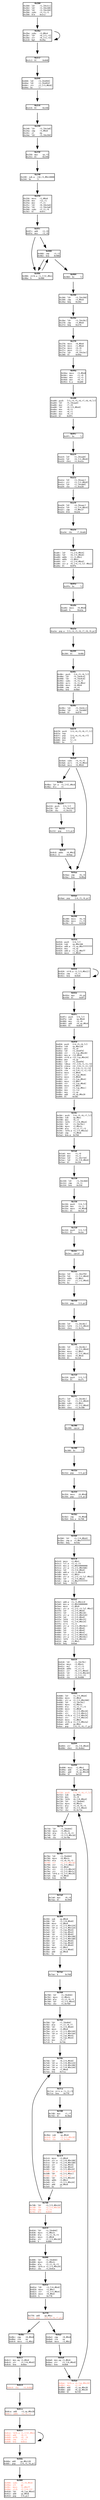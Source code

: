 digraph "" {

	2432 [
		label=<<font face="monospace" point-size="6">
		<table align="left" cellborder="0" cellpadding="0" cellspacing="0">
		<tr><td><b>0x980</b></td></tr>
			<tr><td align="left" balign="left">0x980: cmp    r3,r2</td></tr>
			<tr><td align="left" balign="left">0x982: bne    0x986</td></tr>
		</table>
		</font>>,
		shape=none,
		address=2432,
		block_size=4,
		insn_addrs="[2432, 2434]"
	];
	2432 -> { 2438, 2436 };


	2560 [
		label=<<font face="monospace" point-size="6">
		<table align="left" cellborder="0" cellpadding="0" cellspacing="0">
		<tr><td><b>0xa00</b></td></tr>
			<tr><td align="left" balign="left">0xa00: push   {r3,r4,r5,r6,r7,r8,r9,lr}</td></tr>
			<tr><td align="left" balign="left">0xa04: ldr    r5,[0xaa4]</td></tr>
			<tr><td align="left" balign="left">0xa06: mov    r7,r0</td></tr>
			<tr><td align="left" balign="left">0xa08: ldr    r0,[r5,#0x0]</td></tr>
			<tr><td align="left" balign="left">0xa0a: mov    r9,r2</td></tr>
			<tr><td align="left" balign="left">0xa0c: mov    r6,r1</td></tr>
			<tr><td align="left" balign="left">0xa0e: mov    r8,r3</td></tr>
			<tr><td align="left" balign="left">0xa10: bl     0x9fc</td></tr>
		</table>
		</font>>,
		shape=none,
		address=2560,
		block_size=20,
		insn_addrs="[2560, 2564, 2566, 2568, 2570, 2572, 2574, 2576]"
	];
	2560 -> { 2556 };


	2558 [
		label=<<font face="monospace" point-size="6">
		<table align="left" cellborder="0" cellpadding="0" cellspacing="0">
		<tr><td><b>0x9fe</b></td></tr>
			<tr><td align="left" balign="left">0x9fe: bx     lr</td></tr>
		</table>
		</font>>,
		shape=none,
		address=2558,
		block_size=2,
		insn_addrs="[2558]"
	];
	2558 -> { 2718 };


	2436 [
		label=<<font face="monospace" point-size="6">
		<table align="left" cellborder="0" cellpadding="0" cellspacing="0">
		<tr><td><b>0x984</b></td></tr>
			<tr><td align="left" balign="left">0x984: bx     lr</td></tr>
		</table>
		</font>>,
		shape=none,
		address=2436,
		block_size=2,
		insn_addrs="[2436]"
	];
	2436 -> { 614 };


	644 [
		label=<<font face="monospace" point-size="6">
		<table align="left" cellborder="0" cellpadding="0" cellspacing="0">
		<tr><td><b>0x284</b></td></tr>
			<tr><td align="left" balign="left">0x284: bl     0x98c</td></tr>
		</table>
		</font>>,
		shape=none,
		address=644,
		block_size=4,
		insn_addrs="[644]"
	];
	644 -> { 2444 };


	2438 [
		label=<<font face="monospace" point-size="6">
		<table align="left" cellborder="0" cellpadding="0" cellspacing="0">
		<tr><td><b>0x986</b></td></tr>
			<tr><td align="left" balign="left">0x986: strb.w r1,[r3],#0x1</td></tr>
			<tr><td align="left" balign="left">0x98a: b      0x980</td></tr>
		</table>
		</font>>,
		shape=none,
		address=2438,
		block_size=6,
		insn_addrs="[2438, 2442]"
	];
	2438 -> { 2432 };


	774 [
		label=<<font face="monospace" point-size="6">
		<table align="left" cellborder="0" cellpadding="0" cellspacing="0">
		<tr><td><b>0x306</b></td></tr>
			<tr><td align="left" balign="left">0x306: cpsie  i</td></tr>
		</table>
		</font>>,
		shape=none,
		address=774,
		block_size=2,
		insn_addrs="[774]"
	];
	774 -> { 776 };


	648 [
		label=<<font face="monospace" point-size="6">
		<table align="left" cellborder="0" cellpadding="0" cellspacing="0">
		<tr><td><b>0x288</b></td></tr>
			<tr><td align="left" balign="left">0x288: movs   r0,r4</td></tr>
			<tr><td align="left" balign="left">0x28a: movs   r1,r5</td></tr>
			<tr><td align="left" balign="left">0x28c: bl     0x916</td></tr>
		</table>
		</font>>,
		shape=none,
		address=648,
		block_size=8,
		insn_addrs="[648, 650, 652]"
	];
	648 -> { 2326 };


	776 [
		label=<<font face="monospace" point-size="6">
		<table align="left" cellborder="0" cellpadding="0" cellspacing="0">
		<tr><td><b>0x308</b></td></tr>
			<tr><td align="left" balign="left">0x308: bx     lr</td></tr>
		</table>
		</font>>,
		shape=none,
		address=776,
		block_size=2,
		insn_addrs="[776]"
	];
	776 -> { 798 };


	1672 [
		label=<<font face="monospace" point-size="6">
		<table align="left" cellborder="0" cellpadding="0" cellspacing="0">
		<tr><td><b>0x688</b></td></tr>
			<tr><td align="left" balign="left">0x688: ldr    r3,[r5,#0x0]</td></tr>
			<tr><td align="left" balign="left">0x68a: movs   r2,#0x4</td></tr>
			<tr><td align="left" balign="left">0x68c: str.w  r2,[r3,#0x500]</td></tr>
			<tr><td align="left" balign="left">0x690: ldr    r3,[0x70c]</td></tr>
			<tr><td align="left" balign="left">0x692: movs   r2,#0x2c</td></tr>
			<tr><td align="left" balign="left">0x694: mla    r3,r2,r7,r3</td></tr>
			<tr><td align="left" balign="left">0x698: movs   r2,#0x0</td></tr>
			<tr><td align="left" balign="left">0x69a: str    r2,[r3,#0x18]</td></tr>
			<tr><td align="left" balign="left">0x69c: str    r2,[r3,#0x1c]</td></tr>
			<tr><td align="left" balign="left">0x69e: strb.w r2,[r3,#0x29]</td></tr>
			<tr><td align="left" balign="left">0x6a2: str    r2,[r3,#0x14]</td></tr>
			<tr><td align="left" balign="left">0x6a4: movs   r2,#0x1</td></tr>
			<tr><td align="left" balign="left">0x6a6: strb.w r2,[r3,#0x2a]</td></tr>
			<tr><td align="left" balign="left">0x6aa: add    sp,#0xc</td></tr>
			<tr><td align="left" balign="left">0x6ac: pop    {r4,r5,r6,r7,pc}</td></tr>
		</table>
		</font>>,
		shape=none,
		address=1672,
		block_size=38,
		insn_addrs="[1672, 1674, 1676, 1680, 1682, 1684, 1688, 1690, 1692, 1694, 1698, 1700, 1702, 1706, 1708]"
	];
	1672 -> { 2196 };


	2054 [
		label=<<font face="monospace" point-size="6">
		<table align="left" cellborder="0" cellpadding="0" cellspacing="0">
		<tr><td><b>0x806</b></td></tr>
			<tr><td align="left" balign="left">0x806: ldr    r3,[0x844]</td></tr>
			<tr><td align="left" balign="left">0x808: movs   r2,#0x2c</td></tr>
			<tr><td align="left" balign="left">0x80a: mla    r3,r2,r6,r3</td></tr>
			<tr><td align="left" balign="left">0x80e: ldrb.w r3,[r3,#0x29]</td></tr>
			<tr><td align="left" balign="left">0x812: cbz    r3,0x81e</td></tr>
		</table>
		</font>>,
		shape=none,
		address=2054,
		block_size=14,
		insn_addrs="[2054, 2056, 2058, 2062, 2066]"
	];
	2054 -> { 2078 };


	2700 [
		label=<<font face="monospace" point-size="6">
		<table align="left" cellborder="0" cellpadding="0" cellspacing="0">
		<tr><td><b>0xa8c</b></td></tr>
			<tr><td align="left" balign="left">0xa8c: ldr    r3,[r4,#0x4]</td></tr>
			<tr><td align="left" balign="left">0xa8e: ldr    r0,[r5,#0x0]</td></tr>
			<tr><td align="left" balign="left">0xa90: adds   r2,r3,#0x1</td></tr>
			<tr><td align="left" balign="left">0xa92: adds   r3,#0x2</td></tr>
			<tr><td align="left" balign="left">0xa94: str    r2,[r4,#0x4]</td></tr>
			<tr><td align="left" balign="left">0xa96: str.w  r6,[r4,r3,lsl #0x2]</td></tr>
			<tr><td align="left" balign="left">0xa9a: bl     0x9fe</td></tr>
		</table>
		</font>>,
		shape=none,
		address=2700,
		block_size=18,
		insn_addrs="[2700, 2702, 2704, 2706, 2708, 2710, 2714]"
	];
	2700 -> { 2558 };


	2444 [
		label=<<font face="monospace" point-size="6">
		<table align="left" cellborder="0" cellpadding="0" cellspacing="0">
		<tr><td><b>0x98c</b></td></tr>
			<tr><td align="left" balign="left">0x98c: push   {r4,r5,r6,lr}</td></tr>
			<tr><td align="left" balign="left">0x98e: ldr    r5,[0x9c4]</td></tr>
			<tr><td align="left" balign="left">0x990: ldr    r4,[0x9c8]</td></tr>
			<tr><td align="left" balign="left">0x992: subs   r4,r4,r5</td></tr>
			<tr><td align="left" balign="left">0x994: asrs   r4,r4,#0x2</td></tr>
			<tr><td align="left" balign="left">0x996: movs   r6,#0x0</td></tr>
			<tr><td align="left" balign="left">0x998: cmp    r6,r4</td></tr>
			<tr><td align="left" balign="left">0x99a: bne    0x9b0</td></tr>
		</table>
		</font>>,
		shape=none,
		address=2444,
		block_size=16,
		insn_addrs="[2444, 2446, 2448, 2450, 2452, 2454, 2456, 2458]"
	];
	2444 -> { 2460 };


	1420 [
		label=<<font face="monospace" point-size="6">
		<table align="left" cellborder="0" cellpadding="0" cellspacing="0">
		<tr><td><b>0x58c</b></td></tr>
			<tr><td align="left" balign="left">0x58c: push   {r4,r5,r6,r7,lr}</td></tr>
			<tr><td align="left" balign="left">0x58e: sub    sp,#0xc</td></tr>
			<tr><td align="left" balign="left">0x590: mov    r6,r2</td></tr>
			<tr><td align="left" balign="left">0x592: ldrb   r7,[r0,#0x4]</td></tr>
			<tr><td align="left" balign="left">0x594: ldr    r3,[0x70c]</td></tr>
			<tr><td align="left" balign="left">0x596: movs   r2,#0x2c</td></tr>
			<tr><td align="left" balign="left">0x598: mla    r3,r2,r7,r3</td></tr>
			<tr><td align="left" balign="left">0x59c: ldrb.w r3,[r3,#0x2a]</td></tr>
			<tr><td align="left" balign="left">0x5a0: cmp    r3,#0x0</td></tr>
			<tr><td align="left" balign="left">0x5a2: bne.w  0x704</td></tr>
		</table>
		</font>>,
		shape=none,
		address=1420,
		block_size=26,
		insn_addrs="[1420, 1422, 1424, 1426, 1428, 1430, 1432, 1436, 1440, 1442]"
	];
	1420 -> { 1446 };


	1934 [
		label=<<font face="monospace" point-size="6">
		<table align="left" cellborder="0" cellpadding="0" cellspacing="0">
		<tr><td><b>0x78e</b></td></tr>
			<tr><td align="left" balign="left">0x78e: ldr    r3,[0x844]</td></tr>
			<tr><td align="left" balign="left">0x790: movs   r0,#0x2c</td></tr>
			<tr><td align="left" balign="left">0x792: mla    r3,r0,r6,r3</td></tr>
			<tr><td align="left" balign="left"><font color="tomato">0x796: str    r2,[r3,#0x18]</font></td></tr>
			<tr><td align="left" balign="left">0x798: str    r1,[r3,#0xc]</td></tr>
			<tr><td align="left" balign="left">0x79a: movs   r2,#0x0</td></tr>
			<tr><td align="left" balign="left">0x79c: str    r2,[r3,#0x24]</td></tr>
			<tr><td align="left" balign="left">0x79e: str    r2,[r3,#0x1c]</td></tr>
			<tr><td align="left" balign="left">0x7a0: ldrb.w r3,[r3,#0x29]</td></tr>
			<tr><td align="left" balign="left">0x7a4: cmp    r3,#0x0</td></tr>
			<tr><td align="left" balign="left">0x7a6: bne    0x760</td></tr>
		</table>
		</font>>,
		shape=none,
		address=1934,
		block_size=26,
		insn_addrs="[1934, 1936, 1938, 1942, 1944, 1946, 1948, 1950, 1952, 1956, 1958]"
	];
	1934 -> { 1960 };


	784 [
		label=<<font face="monospace" point-size="6">
		<table align="left" cellborder="0" cellpadding="0" cellspacing="0">
		<tr><td><b>0x310</b></td></tr>
			<tr><td align="left" balign="left">0x310: push   {r3,lr}</td></tr>
			<tr><td align="left" balign="left">0x312: bl     0x2ec</td></tr>
		</table>
		</font>>,
		shape=none,
		address=784,
		block_size=6,
		insn_addrs="[784, 786]"
	];
	784 -> { 748 };


	2312 [
		label=<<font face="monospace" point-size="6">
		<table align="left" cellborder="0" cellpadding="0" cellspacing="0">
		<tr><td><b>0x908</b></td></tr>
			<tr><td align="left" balign="left"><font color="tomato">0x908: subs   r3,r0,#0x0</font></td></tr>
			<tr><td align="left" balign="left"><font color="tomato">0x90a: itt    ge</font></td></tr>
			<tr><td align="left" balign="left"><font color="tomato">0x90c: movs   r2,#0xff</font></td></tr>
			<tr><td align="left" balign="left"><font color="tomato">0x90e: strb   r2,[r4,r3]</font></td></tr>
			<tr><td align="left" balign="left">0x910: ldr    r0,[sp,#0x4]</td></tr>
			<tr><td align="left" balign="left">0x912: add    sp,#0x8</td></tr>
			<tr><td align="left" balign="left">0x914: pop    {r4,pc}</td></tr>
		</table>
		</font>>,
		shape=none,
		address=2312,
		block_size=14,
		insn_addrs="[2312, 2314, 2316, 2318, 2320, 2322, 2324]"
	];



	2580 [
		label=<<font face="monospace" point-size="6">
		<table align="left" cellborder="0" cellpadding="0" cellspacing="0">
		<tr><td><b>0xa14</b></td></tr>
			<tr><td align="left" balign="left">0xa14: ldr    r2,[0xaa8]</td></tr>
			<tr><td align="left" balign="left">0xa16: ldr    r4,[r2,#0x0]</td></tr>
			<tr><td align="left" balign="left">0xa18: cbnz   r4,0xa2a</td></tr>
		</table>
		</font>>,
		shape=none,
		address=2580,
		block_size=6,
		insn_addrs="[2580, 2582, 2584]"
	];
	2580 -> { 2586 };


	2196 [
		label=<<font face="monospace" point-size="6">
		<table align="left" cellborder="0" cellpadding="0" cellspacing="0">
		<tr><td><b>0x894</b></td></tr>
			<tr><td align="left" balign="left">0x894: str    r0,[r6,#0x0]</td></tr>
			<tr><td align="left" balign="left">0x896: cbnz   r0,0x8e2</td></tr>
		</table>
		</font>>,
		shape=none,
		address=2196,
		block_size=4,
		insn_addrs="[2196, 2198]"
	];
	2196 -> { 2200 };


	2326 [
		label=<<font face="monospace" point-size="6">
		<table align="left" cellborder="0" cellpadding="0" cellspacing="0">
		<tr><td><b>0x916</b></td></tr>
			<tr><td align="left" balign="left">0x916: push   {r4,lr}</td></tr>
			<tr><td align="left" balign="left">0x918: sub    sp,#0x100</td></tr>
			<tr><td align="left" balign="left">0x91a: add.w  r3,sp,#0xffffffff</td></tr>
			<tr><td align="left" balign="left">0x91e: mov    r4,sp</td></tr>
			<tr><td align="left" balign="left">0x920: add.w  r1,sp,#0xff</td></tr>
			<tr><td align="left" balign="left">0x924: movs   r2,#0x0</td></tr>
		</table>
		</font>>,
		shape=none,
		address=2326,
		block_size=16,
		insn_addrs="[2326, 2328, 2330, 2334, 2336, 2340]"
	];
	2326 -> { 2342 };


	790 [
		label=<<font face="monospace" point-size="6">
		<table align="left" cellborder="0" cellpadding="0" cellspacing="0">
		<tr><td><b>0x316</b></td></tr>
			<tr><td align="left" balign="left">0x316: pop    {r3,pc}</td></tr>
		</table>
		</font>>,
		shape=none,
		address=790,
		block_size=2,
		insn_addrs="[790]"
	];
	790 -> { 832 };


	792 [
		label=<<font face="monospace" point-size="6">
		<table align="left" cellborder="0" cellpadding="0" cellspacing="0">
		<tr><td><b>0x318</b></td></tr>
			<tr><td align="left" balign="left">0x318: push   {r3,lr}</td></tr>
			<tr><td align="left" balign="left">0x31a: bl     0x2fc</td></tr>
		</table>
		</font>>,
		shape=none,
		address=792,
		block_size=6,
		insn_addrs="[792, 794]"
	];
	792 -> { 764 };


	1560 [
		label=<<font face="monospace" point-size="6">
		<table align="left" cellborder="0" cellpadding="0" cellspacing="0">
		<tr><td><b>0x618</b></td></tr>
			<tr><td align="left" balign="left">0x618: ldr    r2,[0x70c]</td></tr>
			<tr><td align="left" balign="left">0x61a: movs   r3,#0x2c</td></tr>
			<tr><td align="left" balign="left">0x61c: mul    r3,r7,r3</td></tr>
			<tr><td align="left" balign="left">0x620: adds   r1,r2,r3</td></tr>
			<tr><td align="left" balign="left">0x622: str    r6,[r1,#0x4]</td></tr>
			<tr><td align="left" balign="left">0x624: ldr    r1,[r4,#0x10]</td></tr>
			<tr><td align="left" balign="left">0x626: str    r1,[r2,r3]</td></tr>
			<tr><td align="left" balign="left">0x628: cbz    r6,0x688</td></tr>
		</table>
		</font>>,
		shape=none,
		address=1560,
		block_size=18,
		insn_addrs="[1560, 1562, 1564, 1568, 1570, 1572, 1574, 1576]"
	];
	1560 -> { 1672 };


	2586 [
		label=<<font face="monospace" point-size="6">
		<table align="left" cellborder="0" cellpadding="0" cellspacing="0">
		<tr><td><b>0xa1a</b></td></tr>
			<tr><td align="left" balign="left">0xa1a: ldr    r3,[0xaac]</td></tr>
			<tr><td align="left" balign="left">0xa1c: str    r3,[r2,#0x0]</td></tr>
			<tr><td align="left" balign="left">0xa1e: ldr    r2,[0xab0]</td></tr>
			<tr><td align="left" balign="left">0xa20: cbz    r2,0xa28</td></tr>
		</table>
		</font>>,
		shape=none,
		address=2586,
		block_size=8,
		insn_addrs="[2586, 2588, 2590, 2592]"
	];
	2586 -> { 2600 };


	2200 [
		label=<<font face="monospace" point-size="6">
		<table align="left" cellborder="0" cellpadding="0" cellspacing="0">
		<tr><td><b>0x898</b></td></tr>
			<tr><td align="left" balign="left">0x898: movs   r2,#0x1</td></tr>
			<tr><td align="left" balign="left">0x89a: add    r1,sp,#0x28</td></tr>
			<tr><td align="left" balign="left">0x89c: add    r0,sp,#0x20</td></tr>
			<tr><td align="left" balign="left">0x89e: bl     0x720</td></tr>
		</table>
		</font>>,
		shape=none,
		address=2200,
		block_size=10,
		insn_addrs="[2200, 2202, 2204, 2206]"
	];
	2200 -> { 1824 };


	2460 [
		label=<<font face="monospace" point-size="6">
		<table align="left" cellborder="0" cellpadding="0" cellspacing="0">
		<tr><td><b>0x99c</b></td></tr>
			<tr><td align="left" balign="left">0x99c: ldr    r5,[0x9cc]</td></tr>
			<tr><td align="left" balign="left">0x99e: ldr    r4,[0x9d0]</td></tr>
			<tr><td align="left" balign="left">0x9a0: bl     0xb78</td></tr>
		</table>
		</font>>,
		shape=none,
		address=2460,
		block_size=8,
		insn_addrs="[2460, 2462, 2464]"
	];
	2460 -> { 2936 };


	916 [
		label=<<font face="monospace" point-size="6">
		<table align="left" cellborder="0" cellpadding="0" cellspacing="0">
		<tr><td><b>0x394</b></td></tr>
			<tr><td align="left" balign="left">0x394: sub    sp,#0x8</td></tr>
			<tr><td align="left" balign="left">0x396: ldr    r3,[r0,#0x0]</td></tr>
			<tr><td align="left" balign="left">0x398: movs   r2,#0x0</td></tr>
			<tr><td align="left" balign="left">0x39a: str.w  r2,[r3,#0x124]</td></tr>
			<tr><td align="left" balign="left">0x39e: ldr.w  r3,[r3,#0x124]</td></tr>
			<tr><td align="left" balign="left">0x3a2: str    r3,[sp,#0x4]</td></tr>
			<tr><td align="left" balign="left">0x3a4: ldr    r3,[sp,#0x4]</td></tr>
			<tr><td align="left" balign="left">0x3a6: ldr    r3,[r0,#0x0]</td></tr>
			<tr><td align="left" balign="left">0x3a8: str.w  r2,[r3,#0x108]</td></tr>
			<tr><td align="left" balign="left">0x3ac: ldr.w  r3,[r3,#0x108]</td></tr>
			<tr><td align="left" balign="left">0x3b0: str    r3,[sp,#0x0]</td></tr>
			<tr><td align="left" balign="left">0x3b2: ldr    r3,[sp,#0x0]</td></tr>
			<tr><td align="left" balign="left">0x3b4: ldr    r3,[r0,#0x0]</td></tr>
			<tr><td align="left" balign="left">0x3b6: movs   r2,#0x1</td></tr>
			<tr><td align="left" balign="left">0x3b8: str    r2,[r3,#0x0]</td></tr>
			<tr><td align="left" balign="left">0x3ba: add    sp,#0x8</td></tr>
			<tr><td align="left" balign="left">0x3bc: bx     lr</td></tr>
		</table>
		</font>>,
		shape=none,
		address=916,
		block_size=42,
		insn_addrs="[916, 918, 920, 922, 926, 930, 932, 934, 936, 940, 944, 946, 948, 950, 952, 954, 956]"
	];
	916 -> { 1966 };


	2718 [
		label=<<font face="monospace" point-size="6">
		<table align="left" cellborder="0" cellpadding="0" cellspacing="0">
		<tr><td><b>0xa9e</b></td></tr>
			<tr><td align="left" balign="left">0xa9e: movs   r0,#0x0</td></tr>
			<tr><td align="left" balign="left">0xaa0: b      0xa3a</td></tr>
		</table>
		</font>>,
		shape=none,
		address=2718,
		block_size=4,
		insn_addrs="[2718, 2720]"
	];
	2718 -> { 2618 };


	798 [
		label=<<font face="monospace" point-size="6">
		<table align="left" cellborder="0" cellpadding="0" cellspacing="0">
		<tr><td><b>0x31e</b></td></tr>
			<tr><td align="left" balign="left">0x31e: pop    {r3,pc}</td></tr>
		</table>
		</font>>,
		shape=none,
		address=798,
		block_size=2,
		insn_addrs="[798]"
	];
	798 -> { 852 };


	1824 [
		label=<<font face="monospace" point-size="6">
		<table align="left" cellborder="0" cellpadding="0" cellspacing="0">
		<tr><td><b>0x720</b></td></tr>
			<tr><td align="left" balign="left"><font color="tomato">0x720: push   {r4,r5,r6,r7,lr}</font></td></tr>
			<tr><td align="left" balign="left">0x722: sub    sp,#0xc</td></tr>
			<tr><td align="left" balign="left">0x724: mov    r4,r0</td></tr>
			<tr><td align="left" balign="left">0x726: ldrb   r6,[r0,#0x4]</td></tr>
			<tr><td align="left" balign="left">0x728: ldr    r3,[0x844]</td></tr>
			<tr><td align="left" balign="left">0x72a: movs   r0,#0x2c</td></tr>
			<tr><td align="left" balign="left">0x72c: mla    r3,r0,r6,r3</td></tr>
			<tr><td align="left" balign="left">0x730: ldr    r0,[r3,#0x4]</td></tr>
			<tr><td align="left" balign="left">0x732: cbz    r0,0x73e</td></tr>
		</table>
		</font>>,
		shape=none,
		address=1824,
		block_size=20,
		insn_addrs="[1824, 1826, 1828, 1830, 1832, 1834, 1836, 1840, 1842]"
	];
	1824 -> { 1854 };


	2078 [
		label=<<font face="monospace" point-size="6">
		<table align="left" cellborder="0" cellpadding="0" cellspacing="0">
		<tr><td><b>0x81e</b></td></tr>
			<tr><td align="left" balign="left">0x81e: ldr    r3,[r4,#0x0]</td></tr>
			<tr><td align="left" balign="left">0x820: movs   r2,#0x1</td></tr>
			<tr><td align="left" balign="left">0x822: str    r2,[r3,#0x4]</td></tr>
			<tr><td align="left" balign="left">0x824: movs   r0,#0x0</td></tr>
			<tr><td align="left" balign="left">0x826: b      0x778</td></tr>
		</table>
		</font>>,
		shape=none,
		address=2078,
		block_size=10,
		insn_addrs="[2078, 2080, 2082, 2084, 2086]"
	];
	2078 -> { 1912 };


	2210 [
		label=<<font face="monospace" point-size="6">
		<table align="left" cellborder="0" cellpadding="0" cellspacing="0">
		<tr><td><b>0x8a2</b></td></tr>
			<tr><td align="left" balign="left">0x8a2: cmp    r0,#0x0</td></tr>
			<tr><td align="left" balign="left">0x8a4: ite    ne</td></tr>
			<tr><td align="left" balign="left">0x8a6: movs   r3,#0x1</td></tr>
		</table>
		</font>>,
		shape=none,
		address=2210,
		block_size=6,
		insn_addrs="[2210, 2212, 2214]"
	];
	2210 -> { 2216 };


	2468 [
		label=<<font face="monospace" point-size="6">
		<table align="left" cellborder="0" cellpadding="0" cellspacing="0">
		<tr><td><b>0x9a4</b></td></tr>
			<tr><td align="left" balign="left">0x9a4: subs   r4,r4,r5</td></tr>
			<tr><td align="left" balign="left">0x9a6: asrs   r4,r4,#0x2</td></tr>
			<tr><td align="left" balign="left">0x9a8: movs   r6,#0x0</td></tr>
		</table>
		</font>>,
		shape=none,
		address=2468,
		block_size=6,
		insn_addrs="[2468, 2470, 2472]"
	];
	2468 -> { 2490, 2474 };


	548 [
		label=<<font face="monospace" point-size="6">
		<table align="left" cellborder="0" cellpadding="0" cellspacing="0">
		<tr><td><b>0x224</b></td></tr>
			<tr><td align="left" balign="left">0x224: push   {r3,lr}</td></tr>
			<tr><td align="left" balign="left">0x226: ldr    r3,[0x234]</td></tr>
			<tr><td align="left" balign="left">0x228: cbz    r3,0x232</td></tr>
		</table>
		</font>>,
		shape=none,
		address=548,
		block_size=6,
		insn_addrs="[548, 550, 552]"
	];
	548 -> { 562 };


	2342 [
		label=<<font face="monospace" point-size="6">
		<table align="left" cellborder="0" cellpadding="0" cellspacing="0">
		<tr><td><b>0x926</b></td></tr>
			<tr><td align="left" balign="left">0x926: strb.w r2,[r3,#0x1]!</td></tr>
			<tr><td align="left" balign="left">0x92a: cmp    r3,r1</td></tr>
			<tr><td align="left" balign="left">0x92c: bne    0x926</td></tr>
		</table>
		</font>>,
		shape=none,
		address=2342,
		block_size=8,
		insn_addrs="[2342, 2346, 2348]"
	];
	2342 -> { 2342, 2350 };


	1446 [
		label=<<font face="monospace" point-size="6">
		<table align="left" cellborder="0" cellpadding="0" cellspacing="0">
		<tr><td><b>0x5a6</b></td></tr>
			<tr><td align="left" balign="left">0x5a6: mov    r5,r0</td></tr>
			<tr><td align="left" balign="left">0x5a8: mov    r4,r1</td></tr>
			<tr><td align="left" balign="left">0x5aa: ldr    r1,[0x710]</td></tr>
			<tr><td align="left" balign="left">0x5ac: ldr    r0,[r0,#0x0]</td></tr>
			<tr><td align="left" balign="left">0x5ae: bl     0x330</td></tr>
		</table>
		</font>>,
		shape=none,
		address=1446,
		block_size=12,
		insn_addrs="[1446, 1448, 1450, 1452, 1454]"
	];
	1446 -> { 816 };


	2600 [
		label=<<font face="monospace" point-size="6">
		<table align="left" cellborder="0" cellpadding="0" cellspacing="0">
		<tr><td><b>0xa28</b></td></tr>
			<tr><td align="left" balign="left">0xa28: ldr    r4,[0xaac]</td></tr>
			<tr><td align="left" balign="left">0xa2a: ldr    r3,[r4,#0x4]</td></tr>
			<tr><td align="left" balign="left">0xa2c: cmp    r3,#0x1f</td></tr>
			<tr><td align="left" balign="left">0xa2e: ble    0xa3e</td></tr>
		</table>
		</font>>,
		shape=none,
		address=2600,
		block_size=8,
		insn_addrs="[2600, 2602, 2604, 2606]"
	];
	2600 -> { 2622 };


	1960 [
		label=<<font face="monospace" point-size="6">
		<table align="left" cellborder="0" cellpadding="0" cellspacing="0">
		<tr><td><b>0x7a8</b></td></tr>
			<tr><td align="left" balign="left">0x7a8: mov    r0,r4</td></tr>
			<tr><td align="left" balign="left">0x7aa: bl     0x394</td></tr>
		</table>
		</font>>,
		shape=none,
		address=1960,
		block_size=6,
		insn_addrs="[1960, 1962]"
	];
	1960 -> { 916 };


	2474 [
		label=<<font face="monospace" point-size="6">
		<table align="left" cellborder="0" cellpadding="0" cellspacing="0">
		<tr><td><b>0x9aa</b></td></tr>
			<tr><td align="left" balign="left">0x9aa: cmp    r6,r4</td></tr>
			<tr><td align="left" balign="left">0x9ac: bne    0x9ba</td></tr>
		</table>
		</font>>,
		shape=none,
		address=2474,
		block_size=4,
		insn_addrs="[2474, 2476]"
	];
	2474 -> { 2478 };


	2216 [
		label=<<font face="monospace" point-size="6">
		<table align="left" cellborder="0" cellpadding="0" cellspacing="0">
		<tr><td><b>0x8a8</b></td></tr>
			<tr><td align="left" balign="left">0x8a8: mov.eq r3,#0x0</td></tr>
			<tr><td align="left" balign="left">0x8aa: str    r3,[r6,#0x0]</td></tr>
			<tr><td align="left" balign="left">0x8ac: bne    0x8e8</td></tr>
		</table>
		</font>>,
		shape=none,
		address=2216,
		block_size=6,
		insn_addrs="[2216, 2218, 2220]"
	];
	2216 -> { 2222 };


	2478 [
		label=<<font face="monospace" point-size="6">
		<table align="left" cellborder="0" cellpadding="0" cellspacing="0">
		<tr><td><b>0x9ae</b></td></tr>
			<tr><td align="left" balign="left">0x9ae: pop    {r4,r5,r6,pc}</td></tr>
		</table>
		</font>>,
		shape=none,
		address=2478,
		block_size=2,
		insn_addrs="[2478]"
	];
	2478 -> { 648 };


	2350 [
		label=<<font face="monospace" point-size="6">
		<table align="left" cellborder="0" cellpadding="0" cellspacing="0">
		<tr><td><b>0x92e</b></td></tr>
			<tr><td align="left" balign="left">0x92e: mov    r0,sp</td></tr>
			<tr><td align="left" balign="left">0x930: bl     0x8fc</td></tr>
		</table>
		</font>>,
		shape=none,
		address=2350,
		block_size=6,
		insn_addrs="[2350, 2352]"
	];
	2350 -> { 2300 };


	688 [
		label=<<font face="monospace" point-size="6">
		<table align="left" cellborder="0" cellpadding="0" cellspacing="0">
		<tr><td><b>0x2b0</b></td></tr>
			<tr><td align="left" balign="left">0x2b0: ldr    r1,[0x2cc]</td></tr>
			<tr><td align="left" balign="left">0x2b2: ldr    r2,[0x2d0]</td></tr>
			<tr><td align="left" balign="left">0x2b4: ldr    r3,[0x2d4]</td></tr>
			<tr><td align="left" balign="left">0x2b6: subs   r3,r3,r2</td></tr>
			<tr><td align="left" balign="left">0x2b8: ble    0x2c2</td></tr>
		</table>
		</font>>,
		shape=none,
		address=688,
		block_size=10,
		insn_addrs="[688, 690, 692, 694, 696]"
	];
	688 -> { 698 };


	816 [
		label=<<font face="monospace" point-size="6">
		<table align="left" cellborder="0" cellpadding="0" cellspacing="0">
		<tr><td><b>0x330</b></td></tr>
			<tr><td align="left" balign="left">0x330: ldr    r3,[0x368]</td></tr>
			<tr><td align="left" balign="left">0x332: cmp    r0,r3</td></tr>
			<tr><td align="left" balign="left">0x334: bne    0x358</td></tr>
		</table>
		</font>>,
		shape=none,
		address=816,
		block_size=6,
		insn_addrs="[816, 818, 820]"
	];
	816 -> { 822 };


	562 [
		label=<<font face="monospace" point-size="6">
		<table align="left" cellborder="0" cellpadding="0" cellspacing="0">
		<tr><td><b>0x232</b></td></tr>
			<tr><td align="left" balign="left">0x232: pop    {r3,pc}</td></tr>
		</table>
		</font>>,
		shape=none,
		address=562,
		block_size=2,
		insn_addrs="[562]"
	];
	562 -> { 2496 };


	1458 [
		label=<<font face="monospace" point-size="6">
		<table align="left" cellborder="0" cellpadding="0" cellspacing="0">
		<tr><td><b>0x5b2</b></td></tr>
			<tr><td align="left" balign="left">0x5b2: cmp    r0,#0x0</td></tr>
			<tr><td align="left" balign="left">0x5b4: bne.w  0x708</td></tr>
		</table>
		</font>>,
		shape=none,
		address=1458,
		block_size=6,
		insn_addrs="[1458, 1460]"
	];
	1458 -> { 1464 };


	1966 [
		label=<<font face="monospace" point-size="6">
		<table align="left" cellborder="0" cellpadding="0" cellspacing="0">
		<tr><td><b>0x7ae</b></td></tr>
			<tr><td align="left" balign="left">0x7ae: b      0x760</td></tr>
		</table>
		</font>>,
		shape=none,
		address=1966,
		block_size=2,
		insn_addrs="[1966]"
	];
	1966 -> { 1888 };


	1968 [
		label=<<font face="monospace" point-size="6">
		<table align="left" cellborder="0" cellpadding="0" cellspacing="0">
		<tr><td><b>0x7b0</b></td></tr>
			<tr><td align="left" balign="left">0x7b0: ldr    r7,[0x844]</td></tr>
			<tr><td align="left" balign="left">0x7b2: mla    r7,r2,r6,r7</td></tr>
			<tr><td align="left" balign="left">0x7b6: ldr    r3,[r4,#0x0]</td></tr>
			<tr><td align="left" balign="left">0x7b8: movs   r2,#0x0</td></tr>
			<tr><td align="left" balign="left">0x7ba: str.w  r2,[r3,#0x144]</td></tr>
			<tr><td align="left" balign="left">0x7be: ldr.w  r3,[r3,#0x144]</td></tr>
			<tr><td align="left" balign="left">0x7c2: str    r3,[sp,#0x4]</td></tr>
			<tr><td align="left" balign="left">0x7c4: ldr    r3,[sp,#0x4]</td></tr>
			<tr><td align="left" balign="left">0x7c6: mov    r5,r7</td></tr>
			<tr><td align="left" balign="left">0x7c8: b      0x7de</td></tr>
		</table>
		</font>>,
		shape=none,
		address=1968,
		block_size=26,
		insn_addrs="[1968, 1970, 1974, 1976, 1978, 1982, 1986, 1988, 1990, 1992]"
	];
	1968 -> { 2014 };


	822 [
		label=<<font face="monospace" point-size="6">
		<table align="left" cellborder="0" cellpadding="0" cellspacing="0">
		<tr><td><b>0x336</b></td></tr>
			<tr><td align="left" balign="left">0x336: push   {r4,lr}</td></tr>
			<tr><td align="left" balign="left">0x338: mov    r4,r1</td></tr>
			<tr><td align="left" balign="left">0x33a: movs   r0,#0x0</td></tr>
			<tr><td align="left" balign="left">0x33c: bl     0x310</td></tr>
		</table>
		</font>>,
		shape=none,
		address=822,
		block_size=10,
		insn_addrs="[822, 824, 826, 828]"
	];
	822 -> { 784 };


	2100 [
		label=<<font face="monospace" point-size="6">
		<table align="left" cellborder="0" cellpadding="0" cellspacing="0">
		<tr><td><b>0x834</b></td></tr>
			<tr><td align="left" balign="left">0x834: ldr    r3,[0x844]</td></tr>
			<tr><td align="left" balign="left">0x836: movs   r2,#0x2c</td></tr>
			<tr><td align="left" balign="left">0x838: mla    r3,r2,r6,r3</td></tr>
			<tr><td align="left" balign="left">0x83c: movs   r2,#0x0</td></tr>
			<tr><td align="left" balign="left">0x83e: str    r2,[r3,#0x18]</td></tr>
			<tr><td align="left" balign="left">0x840: b      0x806</td></tr>
		</table>
		</font>>,
		shape=none,
		address=2100,
		block_size=14,
		insn_addrs="[2100, 2102, 2104, 2108, 2110, 2112]"
	];
	2100 -> { 2054 };


	1464 [
		label=<<font face="monospace" point-size="6">
		<table align="left" cellborder="0" cellpadding="0" cellspacing="0">
		<tr><td><b>0x5b8</b></td></tr>
			<tr><td align="left" balign="left">0x5b8: ldr    r3,[r4,#0x0]</td></tr>
			<tr><td align="left" balign="left">0x5ba: cmp.w  r3,#0xffffffff</td></tr>
			<tr><td align="left" balign="left">0x5be: beq    0x5da</td></tr>
		</table>
		</font>>,
		shape=none,
		address=1464,
		block_size=8,
		insn_addrs="[1464, 1466, 1470]"
	];
	1464 -> { 1472 };


	2222 [
		label=<<font face="monospace" point-size="6">
		<table align="left" cellborder="0" cellpadding="0" cellspacing="0">
		<tr><td><b>0x8ae</b></td></tr>
			<tr><td align="left" balign="left"><font color="tomato">0x8ae: ldrb.w r4,[sp,#0x28]</font></td></tr>
			<tr><td align="left" balign="left"><font color="tomato">0x8b2: mov    r2,r4</font></td></tr>
			<tr><td align="left" balign="left">0x8b4: add    r1,sp,#0x28</td></tr>
			<tr><td align="left" balign="left">0x8b6: add    r0,sp,#0x20</td></tr>
			<tr><td align="left" balign="left">0x8b8: bl     0x720</td></tr>
		</table>
		</font>>,
		shape=none,
		address=2222,
		block_size=14,
		insn_addrs="[2222, 2226, 2228, 2230, 2232]"
	];
	2222 -> { 1824 };


	2490 [
		label=<<font face="monospace" point-size="6">
		<table align="left" cellborder="0" cellpadding="0" cellspacing="0">
		<tr><td><b>0x9ba</b></td></tr>
			<tr><td align="left" balign="left">0x9ba: ldr.w  r3,[r5],#0x4</td></tr>
			<tr><td align="left" balign="left">0x9be: blx    r3</td></tr>
		</table>
		</font>>,
		shape=none,
		address=2490,
		block_size=6,
		insn_addrs="[2490, 2494]"
	];
	2490 -> { 548 };


	2618 [
		label=<<font face="monospace" point-size="6">
		<table align="left" cellborder="0" cellpadding="0" cellspacing="0">
		<tr><td><b>0xa3a</b></td></tr>
			<tr><td align="left" balign="left">0xa3a: pop.w  {r3,r4,r5,r6,r7,r8,r9,pc}</td></tr>
		</table>
		</font>>,
		shape=none,
		address=2618,
		block_size=4,
		insn_addrs="[2618]"
	];
	2618 -> { 644 };


	698 [
		label=<<font face="monospace" point-size="6">
		<table align="left" cellborder="0" cellpadding="0" cellspacing="0">
		<tr><td><b>0x2ba</b></td></tr>
			<tr><td align="left" balign="left">0x2ba: subs   r3,#0x4</td></tr>
			<tr><td align="left" balign="left">0x2bc: ldr    r0,[r1,r3]</td></tr>
			<tr><td align="left" balign="left">0x2be: str    r0,[r2,r3]</td></tr>
			<tr><td align="left" balign="left">0x2c0: bgt    0x2ba</td></tr>
		</table>
		</font>>,
		shape=none,
		address=698,
		block_size=8,
		insn_addrs="[698, 700, 702, 704]"
	];
	698 -> { 698, 706 };


	2236 [
		label=<<font face="monospace" point-size="6">
		<table align="left" cellborder="0" cellpadding="0" cellspacing="0">
		<tr><td><b>0x8bc</b></td></tr>
			<tr><td align="left" balign="left">0x8bc: cmp    r0,#0x0</td></tr>
			<tr><td align="left" balign="left">0x8be: ite    ne</td></tr>
			<tr><td align="left" balign="left">0x8c0: movs   r3,#0x1</td></tr>
		</table>
		</font>>,
		shape=none,
		address=2236,
		block_size=6,
		insn_addrs="[2236, 2238, 2240]"
	];
	2236 -> { 2242 };


	2622 [
		label=<<font face="monospace" point-size="6">
		<table align="left" cellborder="0" cellpadding="0" cellspacing="0">
		<tr><td><b>0xa3e</b></td></tr>
			<tr><td align="left" balign="left">0xa3e: cbz    r7,0xa8c</td></tr>
		</table>
		</font>>,
		shape=none,
		address=2622,
		block_size=2,
		insn_addrs="[2622]"
	];
	2622 -> { 2700 };


	1854 [
		label=<<font face="monospace" point-size="6">
		<table align="left" cellborder="0" cellpadding="0" cellspacing="0">
		<tr><td><b>0x73e</b></td></tr>
			<tr><td align="left" balign="left">0x73e: ldr    r3,[0x844]</td></tr>
			<tr><td align="left" balign="left">0x740: movs   r5,#0x2c</td></tr>
			<tr><td align="left" balign="left">0x742: mla    r3,r5,r6,r3</td></tr>
			<tr><td align="left" balign="left">0x746: ldr    r3,[r3,#0x18]</td></tr>
			<tr><td align="left" balign="left">0x748: cbz    r3,0x78e</td></tr>
		</table>
		</font>>,
		shape=none,
		address=1854,
		block_size=12,
		insn_addrs="[1854, 1856, 1858, 1862, 1864]"
	];
	1854 -> { 1934 };


	576 [
		label=<<font face="monospace" point-size="6">
		<table align="left" cellborder="0" cellpadding="0" cellspacing="0">
		<tr><td><b>0x240</b></td></tr>
			<tr><td align="left" balign="left">0x240: sub.w  r10,r3,#0x10000</td></tr>
			<tr><td align="left" balign="left">0x244: bx     lr</td></tr>
		</table>
		</font>>,
		shape=none,
		address=576,
		block_size=6,
		insn_addrs="[576, 580]"
	];
	576 -> { 598 };


	2496 [
		label=<<font face="monospace" point-size="6">
		<table align="left" cellborder="0" cellpadding="0" cellspacing="0">
		<tr><td><b>0x9c0</b></td></tr>
			<tr><td align="left" balign="left">0x9c0: adds   r6,#0x1</td></tr>
			<tr><td align="left" balign="left">0x9c2: b      0x9aa</td></tr>
		</table>
		</font>>,
		shape=none,
		address=2496,
		block_size=4,
		insn_addrs="[2496, 2498]"
	];
	2496 -> { 2474 };


	706 [
		label=<<font face="monospace" point-size="6">
		<table align="left" cellborder="0" cellpadding="0" cellspacing="0">
		<tr><td><b>0x2c2</b></td></tr>
			<tr><td align="left" balign="left">0x2c2: bl     0x848</td></tr>
		</table>
		</font>>,
		shape=none,
		address=706,
		block_size=4,
		insn_addrs="[706]"
	];
	706 -> { 2120 };


	832 [
		label=<<font face="monospace" point-size="6">
		<table align="left" cellborder="0" cellpadding="0" cellspacing="0">
		<tr><td><b>0x340</b></td></tr>
			<tr><td align="left" balign="left">0x340: ldr    r3,[0x36c]</td></tr>
			<tr><td align="left" balign="left">0x342: ldrb   r3,[r3,#0x4]</td></tr>
			<tr><td align="left" balign="left">0x344: cbnz   r3,0x35c</td></tr>
		</table>
		</font>>,
		shape=none,
		address=832,
		block_size=6,
		insn_addrs="[832, 834, 836]"
	];
	832 -> { 838 };


	1472 [
		label=<<font face="monospace" point-size="6">
		<table align="left" cellborder="0" cellpadding="0" cellspacing="0">
		<tr><td><b>0x5c0</b></td></tr>
			<tr><td align="left" balign="left">0x5c0: movs   r2,#0x1</td></tr>
			<tr><td align="left" balign="left">0x5c2: lsl.w  r3,r2,r3</td></tr>
			<tr><td align="left" balign="left">0x5c6: mov.w  r2,#0x50000000</td></tr>
			<tr><td align="left" balign="left">0x5ca: str.w  r3,[r2,#0x508]</td></tr>
			<tr><td align="left" balign="left">0x5ce: ldr    r3,[r4,#0x0]</td></tr>
			<tr><td align="left" balign="left">0x5d0: add.w  r3,r3,#0x1c0</td></tr>
			<tr><td align="left" balign="left">0x5d4: movs   r1,#0x3</td></tr>
			<tr><td align="left" balign="left">0x5d6: str.w  r1,[r2,r3,lsl #0x2]</td></tr>
			<tr><td align="left" balign="left">0x5da: ldr    r3,[r4,#0x4]</td></tr>
			<tr><td align="left" balign="left">0x5dc: cmp.w  r3,#0xffffffff</td></tr>
			<tr><td align="left" balign="left">0x5e0: beq    0x5f0</td></tr>
		</table>
		</font>>,
		shape=none,
		address=1472,
		block_size=34,
		insn_addrs="[1472, 1474, 1478, 1482, 1486, 1488, 1492, 1494, 1498, 1500, 1504]"
	];
	1472 -> { 1506 };


	958 [
		label=<<font face="monospace" point-size="6">
		<table align="left" cellborder="0" cellpadding="0" cellspacing="0">
		<tr><td><b>0x3be</b></td></tr>
			<tr><td align="left" balign="left">0x3be: sub    sp,#0x8</td></tr>
			<tr><td align="left" balign="left"><font color="tomato">0x3c0: ldr    r3,[r1,#0x18]</font></td></tr>
			<tr><td align="left" balign="left"><font color="tomato">0x3c2: cbz    r3,0x3e6</font></td></tr>
		</table>
		</font>>,
		shape=none,
		address=958,
		block_size=6,
		insn_addrs="[958, 960, 962]"
	];
	958 -> { 964 };


	710 [
		label=<<font face="monospace" point-size="6">
		<table align="left" cellborder="0" cellpadding="0" cellspacing="0">
		<tr><td><b>0x2c6</b></td></tr>
			<tr><td align="left" balign="left">0x2c6: bl     0x248</td></tr>
		</table>
		</font>>,
		shape=none,
		address=710,
		block_size=4,
		insn_addrs="[710]"
	];
	710 -> { 584 };


	838 [
		label=<<font face="monospace" point-size="6">
		<table align="left" cellborder="0" cellpadding="0" cellspacing="0">
		<tr><td><b>0x346</b></td></tr>
			<tr><td align="left" balign="left">0x346: ldr    r3,[0x36c]</td></tr>
			<tr><td align="left" balign="left">0x348: str    r4,[r3,#0x0]</td></tr>
			<tr><td align="left" balign="left">0x34a: movs   r2,#0x1</td></tr>
			<tr><td align="left" balign="left">0x34c: strb   r2,[r3,#0x4]</td></tr>
			<tr><td align="left" balign="left">0x34e: movs   r0,#0x0</td></tr>
			<tr><td align="left" balign="left">0x350: bl     0x318</td></tr>
		</table>
		</font>>,
		shape=none,
		address=838,
		block_size=14,
		insn_addrs="[838, 840, 842, 844, 846, 848]"
	];
	838 -> { 792 };


	2120 [
		label=<<font face="monospace" point-size="6">
		<table align="left" cellborder="0" cellpadding="0" cellspacing="0">
		<tr><td><b>0x848</b></td></tr>
			<tr><td align="left" balign="left">0x848: ldr    r3,[0x850]</td></tr>
			<tr><td align="left" balign="left">0x84a: ldr    r2,[0x854]</td></tr>
			<tr><td align="left" balign="left">0x84c: str    r2,[r3,#0x0]</td></tr>
			<tr><td align="left" balign="left">0x84e: bx     lr</td></tr>
		</table>
		</font>>,
		shape=none,
		address=2120,
		block_size=8,
		insn_addrs="[2120, 2122, 2124, 2126]"
	];
	2120 -> { 710 };


	584 [
		label=<<font face="monospace" point-size="6">
		<table align="left" cellborder="0" cellpadding="0" cellspacing="0">
		<tr><td><b>0x248</b></td></tr>
			<tr><td align="left" balign="left">0x248: ldr    r3,[0x2a0]</td></tr>
			<tr><td align="left" balign="left">0x24a: cmp    r3,#0x0</td></tr>
			<tr><td align="left" balign="left">0x24c: it     eq</td></tr>
			<tr><td align="left" balign="left">0x24e: ldr    r3,[0x294]</td></tr>
		</table>
		</font>>,
		shape=none,
		address=584,
		block_size=8,
		insn_addrs="[584, 586, 588, 590]"
	];
	584 -> { 592 };


	2378 [
		label=<<font face="monospace" point-size="6">
		<table align="left" cellborder="0" cellpadding="0" cellspacing="0">
		<tr><td><b>0x94a</b></td></tr>
			<tr><td align="left" balign="left">0x94a: movs   r3,#0x0</td></tr>
			<tr><td align="left" balign="left">0x94c: mov    r1,r0</td></tr>
			<tr><td align="left" balign="left">0x94e: mov    r2,r3</td></tr>
			<tr><td align="left" balign="left">0x950: mov    r0,r3</td></tr>
			<tr><td align="left" balign="left">0x952: b.w    0xa00</td></tr>
		</table>
		</font>>,
		shape=none,
		address=2378,
		block_size=12,
		insn_addrs="[2378, 2380, 2382, 2384, 2386]"
	];
	2378 -> { 2560 };


	1994 [
		label=<<font face="monospace" point-size="6">
		<table align="left" cellborder="0" cellpadding="0" cellspacing="0">
		<tr><td><b>0x7ca</b></td></tr>
			<tr><td align="left" balign="left">0x7ca: orrs.w r1,r2,r3</td></tr>
			<tr><td align="left" balign="left">0x7ce: bne    0x7f6</td></tr>
		</table>
		</font>>,
		shape=none,
		address=1994,
		block_size=6,
		insn_addrs="[1994, 1998]"
	];
	1994 -> { 2000 };


	964 [
		label=<<font face="monospace" point-size="6">
		<table align="left" cellborder="0" cellpadding="0" cellspacing="0">
		<tr><td><b>0x3c4</b></td></tr>
			<tr><td align="left" balign="left">0x3c4: movs   r3,#0x0</td></tr>
			<tr><td align="left" balign="left">0x3c6: str.w  r3,[r0,#0x108]</td></tr>
			<tr><td align="left" balign="left">0x3ca: ldr.w  r3,[r0,#0x108]</td></tr>
			<tr><td align="left" balign="left">0x3ce: str    r3,[sp,#0x4]</td></tr>
			<tr><td align="left" balign="left">0x3d0: ldr    r3,[sp,#0x4]</td></tr>
			<tr><td align="left" balign="left">0x3d2: ldr    r3,[r1,#0x24]</td></tr>
			<tr><td align="left" balign="left"><font color="tomato">0x3d4: ldr.w  r0,[r0,#0x518]</font></td></tr>
			<tr><td align="left" balign="left">0x3d8: ldr    r2,[r1,#0xc]</td></tr>
			<tr><td align="left" balign="left"><font color="tomato">0x3da: strb   r0,[r2,r3]</font></td></tr>
			<tr><td align="left" balign="left">0x3dc: ldr    r3,[r1,#0x24]</td></tr>
			<tr><td align="left" balign="left">0x3de: adds   r3,#0x1</td></tr>
			<tr><td align="left" balign="left">0x3e0: str    r3,[r1,#0x24]</td></tr>
			<tr><td align="left" balign="left">0x3e2: add    sp,#0x8</td></tr>
			<tr><td align="left" balign="left">0x3e4: bx     lr</td></tr>
		</table>
		</font>>,
		shape=none,
		address=964,
		block_size=34,
		insn_addrs="[964, 966, 970, 974, 976, 978, 980, 984, 986, 988, 990, 992, 994, 996]"
	];
	964 -> { 2006 };


	2242 [
		label=<<font face="monospace" point-size="6">
		<table align="left" cellborder="0" cellpadding="0" cellspacing="0">
		<tr><td><b>0x8c2</b></td></tr>
			<tr><td align="left" balign="left">0x8c2: mov.eq r3,#0x0</td></tr>
			<tr><td align="left" balign="left">0x8c4: str    r3,[r6,#0x0]</td></tr>
			<tr><td align="left" balign="left">0x8c6: bne    0x8ee</td></tr>
		</table>
		</font>>,
		shape=none,
		address=2242,
		block_size=6,
		insn_addrs="[2242, 2244, 2246]"
	];
	2242 -> { 2248 };


	2248 [
		label=<<font face="monospace" point-size="6">
		<table align="left" cellborder="0" cellpadding="0" cellspacing="0">
		<tr><td><b>0x8c8</b></td></tr>
			<tr><td align="left" balign="left"><font color="tomato">0x8c8: cbz    r4,0x8de</font></td></tr>
		</table>
		</font>>,
		shape=none,
		address=2248,
		block_size=2,
		insn_addrs="[2248]"
	];
	2248 -> { 2250 };


	2250 [
		label=<<font face="monospace" point-size="6">
		<table align="left" cellborder="0" cellpadding="0" cellspacing="0">
		<tr><td><b>0x8ca</b></td></tr>
			<tr><td align="left" balign="left">0x8ca: add    r3,sp,#0x28</td></tr>
			<tr><td align="left" balign="left"><font color="tomato">0x8cc: adds   r2,r4,r3</font></td></tr>
		</table>
		</font>>,
		shape=none,
		address=2250,
		block_size=4,
		insn_addrs="[2250, 2252]"
	];
	2250 -> { 2254 };


	592 [
		label=<<font face="monospace" point-size="6">
		<table align="left" cellborder="0" cellpadding="0" cellspacing="0">
		<tr><td><b>0x250</b></td></tr>
			<tr><td align="left" balign="left">0x250: mov    sp,r3</td></tr>
			<tr><td align="left" balign="left">0x252: bl     0x240</td></tr>
		</table>
		</font>>,
		shape=none,
		address=592,
		block_size=6,
		insn_addrs="[592, 594]"
	];
	592 -> { 576 };


	2000 [
		label=<<font face="monospace" point-size="6">
		<table align="left" cellborder="0" cellpadding="0" cellspacing="0">
		<tr><td><b>0x7d0</b></td></tr>
			<tr><td align="left" balign="left">0x7d0: mov    r1,r7</td></tr>
			<tr><td align="left" balign="left">0x7d2: bl     0x3be</td></tr>
		</table>
		</font>>,
		shape=none,
		address=2000,
		block_size=6,
		insn_addrs="[2000, 2002]"
	];
	2000 -> { 958 };


	2254 [
		label=<<font face="monospace" point-size="6">
		<table align="left" cellborder="0" cellpadding="0" cellspacing="0">
		<tr><td><b>0x8ce</b></td></tr>
			<tr><td align="left" balign="left"><font color="tomato">0x8ce: ldrb.w r1,[r3],#0x1</font></td></tr>
			<tr><td align="left" balign="left"><font color="tomato">0x8d2: add    r0,r1</font></td></tr>
			<tr><td align="left" balign="left"><font color="tomato">0x8d4: uxtb   r0, r0</font></td></tr>
			<tr><td align="left" balign="left"><font color="tomato">0x8d6: cmp    r3,r2</font></td></tr>
			<tr><td align="left" balign="left"><font color="tomato">0x8d8: bne    0x8ce</font></td></tr>
		</table>
		</font>>,
		shape=none,
		address=2254,
		block_size=12,
		insn_addrs="[2254, 2258, 2260, 2262, 2264]"
	];
	2254 -> { 2254, 2266 };


	852 [
		label=<<font face="monospace" point-size="6">
		<table align="left" cellborder="0" cellpadding="0" cellspacing="0">
		<tr><td><b>0x354</b></td></tr>
			<tr><td align="left" balign="left">0x354: movs   r0,#0x0</td></tr>
			<tr><td align="left" balign="left">0x356: pop    {r4,pc}</td></tr>
		</table>
		</font>>,
		shape=none,
		address=852,
		block_size=4,
		insn_addrs="[852, 854]"
	];
	852 -> { 1458 };


	598 [
		label=<<font face="monospace" point-size="6">
		<table align="left" cellborder="0" cellpadding="0" cellspacing="0">
		<tr><td><b>0x256</b></td></tr>
			<tr><td align="left" balign="left">0x256: movs   r1,#0x0</td></tr>
			<tr><td align="left" balign="left">0x258: mov    r11,r1</td></tr>
			<tr><td align="left" balign="left">0x25a: mov    r7,r1</td></tr>
			<tr><td align="left" balign="left">0x25c: ldr    r0,[0x2a4]</td></tr>
			<tr><td align="left" balign="left">0x25e: ldr    r2,[0x2a8]</td></tr>
			<tr><td align="left" balign="left">0x260: subs   r2,r2,r0</td></tr>
			<tr><td align="left" balign="left">0x262: bl     0x97c</td></tr>
		</table>
		</font>>,
		shape=none,
		address=598,
		block_size=16,
		insn_addrs="[598, 600, 602, 604, 606, 608, 610]"
	];
	598 -> { 2428 };


	2006 [
		label=<<font face="monospace" point-size="6">
		<table align="left" cellborder="0" cellpadding="0" cellspacing="0">
		<tr><td><b>0x7d6</b></td></tr>
			<tr><td align="left" balign="left">0x7d6: ldr    r3,[r5,#0x24]</td></tr>
			<tr><td align="left" balign="left"><font color="tomato">0x7d8: ldr    r2,[r5,#0x18]</font></td></tr>
			<tr><td align="left" balign="left"><font color="tomato">0x7da: cmp    r2,r3</font></td></tr>
			<tr><td align="left" balign="left"><font color="tomato">0x7dc: bls    0x834</font></td></tr>
		</table>
		</font>>,
		shape=none,
		address=2006,
		block_size=8,
		insn_addrs="[2006, 2008, 2010, 2012]"
	];
	2006 -> { 2100, 2014 };


	2136 [
		label=<<font face="monospace" point-size="6">
		<table align="left" cellborder="0" cellpadding="0" cellspacing="0">
		<tr><td><b>0x858</b></td></tr>
			<tr><td align="left" balign="left">0x858: push   {r4,r5,r6,lr}</td></tr>
			<tr><td align="left" balign="left">0x85a: sub    sp,#0x128</td></tr>
			<tr><td align="left" balign="left">0x85c: mov    r6,r0</td></tr>
			<tr><td align="left" balign="left">0x85e: ldr    r3,[0x8f4]</td></tr>
			<tr><td align="left" balign="left">0x860: str    r3,[sp,#0x20]</td></tr>
			<tr><td align="left" balign="left">0x862: mov.w  r12,#0x0</td></tr>
			<tr><td align="left" balign="left">0x866: strb.w r12,[sp,#0x24]</td></tr>
			<tr><td align="left" balign="left">0x86a: mov    r4,sp</td></tr>
			<tr><td align="left" balign="left">0x86c: ldr    r5,[0x8f8]</td></tr>
			<tr><td align="left" balign="left">0x86e: ldmia  r5!,{r0,r1,r2,r3}</td></tr>
			<tr><td align="left" balign="left">0x870: stmia  r4!,{r0,r1,r2,r3}</td></tr>
			<tr><td align="left" balign="left">0x872: ldm.w  r5,{r0,r1,r2,r3}</td></tr>
			<tr><td align="left" balign="left">0x876: stm    r4,{r0,r1,r2,r3}</td></tr>
			<tr><td align="left" balign="left">0x87a: movs   r3,#0x6</td></tr>
			<tr><td align="left" balign="left">0x87c: str    r3,[sp,#0x0]</td></tr>
			<tr><td align="left" balign="left">0x87e: movs   r3,#0x8</td></tr>
			<tr><td align="left" balign="left">0x880: str    r3,[sp,#0x4]</td></tr>
			<tr><td align="left" balign="left">0x882: movs   r3,#0x7</td></tr>
			<tr><td align="left" balign="left">0x884: str    r3,[sp,#0x8]</td></tr>
			<tr><td align="left" balign="left">0x886: movs   r3,#0x5</td></tr>
			<tr><td align="left" balign="left">0x888: str    r3,[sp,#0xc]</td></tr>
			<tr><td align="left" balign="left">0x88a: mov    r2,r12</td></tr>
			<tr><td align="left" balign="left">0x88c: mov    r1,sp</td></tr>
			<tr><td align="left" balign="left">0x88e: add    r0,sp,#0x20</td></tr>
			<tr><td align="left" balign="left">0x890: bl     0x58c</td></tr>
		</table>
		</font>>,
		shape=none,
		address=2136,
		block_size=60,
		insn_addrs="[2136, 2138, 2140, 2142, 2144, 2146, 2150, 2154, 2156, 2158, 2160, 2162, 2166, 2170, 2172, 2174, 2176, 2178, 2180, 2182, 2184, 2186, 2188, 2190, 2192]"
	];
	2136 -> { 1420 };


	2266 [
		label=<<font face="monospace" point-size="6">
		<table align="left" cellborder="0" cellpadding="0" cellspacing="0">
		<tr><td><b>0x8da</b></td></tr>
			<tr><td align="left" balign="left">0x8da: add    sp,#0x128</td></tr>
			<tr><td align="left" balign="left">0x8dc: pop    {r4,r5,r6,pc}</td></tr>
		</table>
		</font>>,
		shape=none,
		address=2266,
		block_size=4,
		insn_addrs="[2266, 2268]"
	];
	2266 -> { 2312 };


	2014 [
		label=<<font face="monospace" point-size="6">
		<table align="left" cellborder="0" cellpadding="0" cellspacing="0">
		<tr><td><b>0x7de</b></td></tr>
			<tr><td align="left" balign="left">0x7de: ldr    r0,[r4,#0x0]</td></tr>
			<tr><td align="left" balign="left">0x7e0: ldr.w  r3,[r0,#0x124]</td></tr>
			<tr><td align="left" balign="left">0x7e4: ldr.w  r1,[r0,#0x108]</td></tr>
			<tr><td align="left" balign="left">0x7e8: ldr.w  r2,[r0,#0x144]</td></tr>
			<tr><td align="left" balign="left">0x7ec: cmp    r1,#0x0</td></tr>
			<tr><td align="left" balign="left">0x7ee: bne    0x7ca</td></tr>
		</table>
		</font>>,
		shape=none,
		address=2014,
		block_size=18,
		insn_addrs="[2014, 2016, 2020, 2024, 2028, 2030]"
	];
	2014 -> { 1994 };


	1888 [
		label=<<font face="monospace" point-size="6">
		<table align="left" cellborder="0" cellpadding="0" cellspacing="0">
		<tr><td><b>0x760</b></td></tr>
			<tr><td align="left" balign="left">0x760: ldr    r3,[0x844]</td></tr>
			<tr><td align="left" balign="left">0x762: movs   r2,#0x2c</td></tr>
			<tr><td align="left" balign="left">0x764: mla    r3,r2,r6,r3</td></tr>
			<tr><td align="left" balign="left">0x768: ldr    r3,[r3,#0x4]</td></tr>
			<tr><td align="left" balign="left">0x76a: cbz    r3,0x7b0</td></tr>
		</table>
		</font>>,
		shape=none,
		address=1888,
		block_size=12,
		insn_addrs="[1888, 1890, 1892, 1896, 1898]"
	];
	1888 -> { 1968 };


	1506 [
		label=<<font face="monospace" point-size="6">
		<table align="left" cellborder="0" cellpadding="0" cellspacing="0">
		<tr><td><b>0x5e2</b></td></tr>
			<tr><td align="left" balign="left">0x5e2: add.w  r3,r3,#0x1c0</td></tr>
			<tr><td align="left" balign="left">0x5e6: mov.w  r2,#0x50000000</td></tr>
			<tr><td align="left" balign="left">0x5ea: movs   r1,#0x0</td></tr>
			<tr><td align="left" balign="left">0x5ec: str.w  r1,[r2,r3,lsl #0x2]</td></tr>
			<tr><td align="left" balign="left">0x5f0: ldr    r3,[r5,#0x0]</td></tr>
			<tr><td align="left" balign="left">0x5f2: ldr    r2,[r4,#0x18]</td></tr>
			<tr><td align="left" balign="left">0x5f4: str.w  r2,[r3,#0x524]</td></tr>
			<tr><td align="left" balign="left">0x5f8: ldr    r2,[r5,#0x0]</td></tr>
			<tr><td align="left" balign="left">0x5fa: ldrb   r3,[r4,#0x15]</td></tr>
			<tr><td align="left" balign="left">0x5fc: ldrb   r1,[r4,#0x14]</td></tr>
			<tr><td align="left" balign="left">0x5fe: orrs   r3,r1</td></tr>
			<tr><td align="left" balign="left">0x600: str.w  r3,[r2,#0x56c]</td></tr>
			<tr><td align="left" balign="left">0x604: ldr    r3,[r5,#0x0]</td></tr>
			<tr><td align="left" balign="left">0x606: ldr    r2,[r4,#0x0]</td></tr>
			<tr><td align="left" balign="left">0x608: ldr    r1,[r4,#0x4]</td></tr>
			<tr><td align="left" balign="left">0x60a: str.w  r1,[r3,#0x514]</td></tr>
			<tr><td align="left" balign="left">0x60e: str.w  r2,[r3,#0x50c]</td></tr>
			<tr><td align="left" balign="left">0x612: ldrb   r3,[r4,#0x14]</td></tr>
			<tr><td align="left" balign="left">0x614: cmp    r3,#0x1</td></tr>
			<tr><td align="left" balign="left">0x616: beq    0x6ae</td></tr>
		</table>
		</font>>,
		shape=none,
		address=1506,
		block_size=54,
		insn_addrs="[1506, 1510, 1514, 1516, 1520, 1522, 1524, 1528, 1530, 1532, 1534, 1536, 1540, 1542, 1544, 1546, 1550, 1554, 1556, 1558]"
	];
	1506 -> { 1560 };


	614 [
		label=<<font face="monospace" point-size="6">
		<table align="left" cellborder="0" cellpadding="0" cellspacing="0">
		<tr><td><b>0x266</b></td></tr>
			<tr><td align="left" balign="left">0x266: ldr    r3,[0x298]</td></tr>
			<tr><td align="left" balign="left">0x268: cmp    r3,#0x0</td></tr>
			<tr><td align="left" balign="left">0x26a: beq    0x26e</td></tr>
		</table>
		</font>>,
		shape=none,
		address=614,
		block_size=6,
		insn_addrs="[614, 616, 618]"
	];
	614 -> { 622 };


	748 [
		label=<<font face="monospace" point-size="6">
		<table align="left" cellborder="0" cellpadding="0" cellspacing="0">
		<tr><td><b>0x2ec</b></td></tr>
			<tr><td align="left" balign="left">0x2ec: cpsid  i</td></tr>
		</table>
		</font>>,
		shape=none,
		address=748,
		block_size=2,
		insn_addrs="[748]"
	];
	748 -> { 750 };


	622 [
		label=<<font face="monospace" point-size="6">
		<table align="left" cellborder="0" cellpadding="0" cellspacing="0">
		<tr><td><b>0x26e</b></td></tr>
			<tr><td align="left" balign="left">0x26e: ldr    r3,[0x29c]</td></tr>
			<tr><td align="left" balign="left">0x270: cmp    r3,#0x0</td></tr>
			<tr><td align="left" balign="left">0x272: beq    0x276</td></tr>
		</table>
		</font>>,
		shape=none,
		address=622,
		block_size=6,
		insn_addrs="[622, 624, 626]"
	];
	622 -> { 630 };


	750 [
		label=<<font face="monospace" point-size="6">
		<table align="left" cellborder="0" cellpadding="0" cellspacing="0">
		<tr><td><b>0x2ee</b></td></tr>
			<tr><td align="left" balign="left">0x2ee: ldr    r2,[0x2f8]</td></tr>
			<tr><td align="left" balign="left">0x2f0: ldr    r3,[r2,#0x0]</td></tr>
			<tr><td align="left" balign="left">0x2f2: adds   r3,#0x1</td></tr>
			<tr><td align="left" balign="left">0x2f4: str    r3,[r2,#0x0]</td></tr>
			<tr><td align="left" balign="left">0x2f6: bx     lr</td></tr>
		</table>
		</font>>,
		shape=none,
		address=750,
		block_size=10,
		insn_addrs="[750, 752, 754, 756, 758]"
	];
	750 -> { 790 };


	630 [
		label=<<font face="monospace" point-size="6">
		<table align="left" cellborder="0" cellpadding="0" cellspacing="0">
		<tr><td><b>0x276</b></td></tr>
			<tr><td align="left" balign="left">0x276: movs   r0,#0x0</td></tr>
			<tr><td align="left" balign="left">0x278: movs   r1,#0x0</td></tr>
			<tr><td align="left" balign="left">0x27a: movs   r4,r0</td></tr>
			<tr><td align="left" balign="left">0x27c: movs   r5,r1</td></tr>
			<tr><td align="left" balign="left">0x27e: ldr    r0,[0x2ac]</td></tr>
			<tr><td align="left" balign="left">0x280: bl     0x94a</td></tr>
		</table>
		</font>>,
		shape=none,
		address=630,
		block_size=14,
		insn_addrs="[630, 632, 634, 636, 638, 640]"
	];
	630 -> { 2378 };


	2936 [
		label=<<font face="monospace" point-size="6">
		<table align="left" cellborder="0" cellpadding="0" cellspacing="0">
		<tr><td><b>0xb78</b></td></tr>
			<tr><td align="left" balign="left">0xb78: push   {r3,r4,r5,r6,r7,lr}</td></tr>
			<tr><td align="left" balign="left">0xb7a: nop    </td></tr>
			<tr><td align="left" balign="left">0xb7c: pop    {r3,r4,r5,r6,r7}</td></tr>
			<tr><td align="left" balign="left">0xb7e: pop    {r3}</td></tr>
			<tr><td align="left" balign="left">0xb80: mov    lr,r3</td></tr>
			<tr><td align="left" balign="left">0xb82: bx     lr</td></tr>
		</table>
		</font>>,
		shape=none,
		address=2936,
		block_size=12,
		insn_addrs="[2936, 2938, 2940, 2942, 2944, 2946]"
	];
	2936 -> { 2468 };


	1912 [
		label=<<font face="monospace" point-size="6">
		<table align="left" cellborder="0" cellpadding="0" cellspacing="0">
		<tr><td><b>0x778</b></td></tr>
			<tr><td align="left" balign="left">0x778: add    sp,#0xc</td></tr>
			<tr><td align="left" balign="left"><font color="tomato">0x77a: pop    {r4,r5,r6,r7,pc}</font></td></tr>
		</table>
		</font>>,
		shape=none,
		address=1912,
		block_size=4,
		insn_addrs="[1912, 1914]"
	];
	1912 -> { 2210, 2236 };


	2300 [
		label=<<font face="monospace" point-size="6">
		<table align="left" cellborder="0" cellpadding="0" cellspacing="0">
		<tr><td><b>0x8fc</b></td></tr>
			<tr><td align="left" balign="left">0x8fc: push   {r4,lr}</td></tr>
			<tr><td align="left" balign="left">0x8fe: sub    sp,#0x8</td></tr>
			<tr><td align="left" balign="left">0x900: mov    r4,r0</td></tr>
			<tr><td align="left" balign="left">0x902: add    r0,sp,#0x4</td></tr>
			<tr><td align="left" balign="left">0x904: bl     0x858</td></tr>
		</table>
		</font>>,
		shape=none,
		address=2300,
		block_size=12,
		insn_addrs="[2300, 2302, 2304, 2306, 2308]"
	];
	2300 -> { 2136 };


	764 [
		label=<<font face="monospace" point-size="6">
		<table align="left" cellborder="0" cellpadding="0" cellspacing="0">
		<tr><td><b>0x2fc</b></td></tr>
			<tr><td align="left" balign="left">0x2fc: ldr    r2,[0x30c]</td></tr>
			<tr><td align="left" balign="left">0x2fe: ldr    r3,[r2,#0x0]</td></tr>
			<tr><td align="left" balign="left">0x300: subs   r3,#0x1</td></tr>
			<tr><td align="left" balign="left">0x302: str    r3,[r2,#0x0]</td></tr>
			<tr><td align="left" balign="left">0x304: cbnz   r3,0x308</td></tr>
		</table>
		</font>>,
		shape=none,
		address=764,
		block_size=10,
		insn_addrs="[764, 766, 768, 770, 772]"
	];
	764 -> { 774 };


	2428 [
		label=<<font face="monospace" point-size="6">
		<table align="left" cellborder="0" cellpadding="0" cellspacing="0">
		<tr><td><b>0x97c</b></td></tr>
			<tr><td align="left" balign="left">0x97c: add    r2,r0</td></tr>
			<tr><td align="left" balign="left">0x97e: mov    r3,r0</td></tr>
		</table>
		</font>>,
		shape=none,
		address=2428,
		block_size=4,
		insn_addrs="[2428, 2430]"
	];
	2428 -> { 2438, 2432 };


	2556 [
		label=<<font face="monospace" point-size="6">
		<table align="left" cellborder="0" cellpadding="0" cellspacing="0">
		<tr><td><b>0x9fc</b></td></tr>
			<tr><td align="left" balign="left">0x9fc: bx     lr</td></tr>
		</table>
		</font>>,
		shape=none,
		address=2556,
		block_size=2,
		insn_addrs="[2556]"
	];
	2556 -> { 2580 };

}
